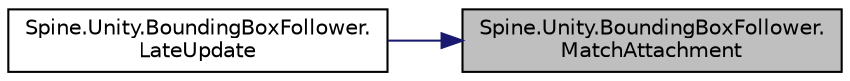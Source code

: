 digraph "Spine.Unity.BoundingBoxFollower.MatchAttachment"
{
 // LATEX_PDF_SIZE
  edge [fontname="Helvetica",fontsize="10",labelfontname="Helvetica",labelfontsize="10"];
  node [fontname="Helvetica",fontsize="10",shape=record];
  rankdir="RL";
  Node1 [label="Spine.Unity.BoundingBoxFollower.\lMatchAttachment",height=0.2,width=0.4,color="black", fillcolor="grey75", style="filled", fontcolor="black",tooltip="Sets the current collider to match attachment."];
  Node1 -> Node2 [dir="back",color="midnightblue",fontsize="10",style="solid",fontname="Helvetica"];
  Node2 [label="Spine.Unity.BoundingBoxFollower.\lLateUpdate",height=0.2,width=0.4,color="black", fillcolor="white", style="filled",URL="$class_spine_1_1_unity_1_1_bounding_box_follower.html#a00ccc1449d5afd0dd4c77c69332a584e",tooltip=" "];
}

